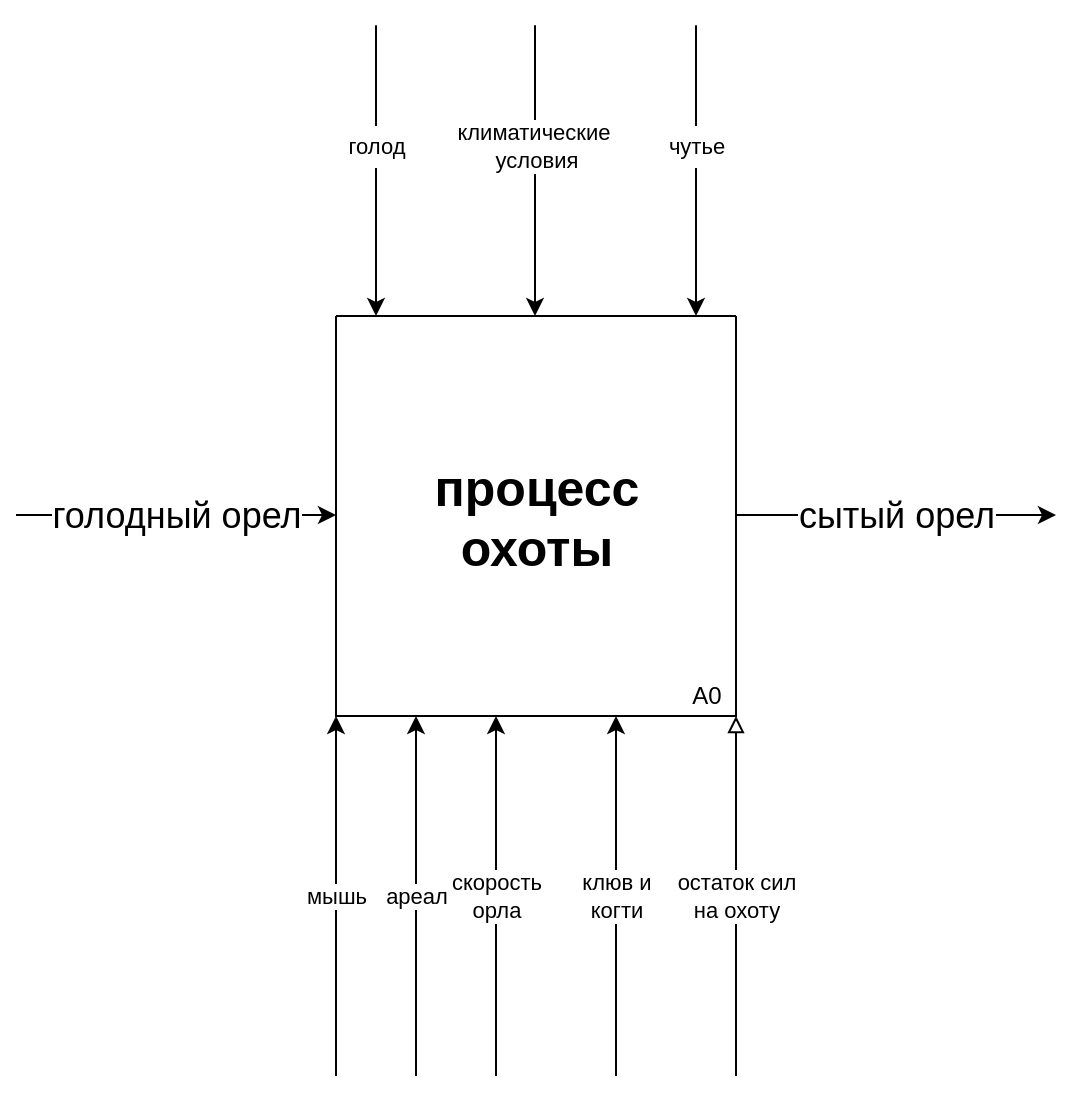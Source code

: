 <mxfile version="14.8.1" type="github" pages="2">
  <diagram id="h5ZDWR_RAiT3dMpIxMez" name="А0">
    <mxGraphModel dx="1038" dy="2233" grid="1" gridSize="10" guides="1" tooltips="1" connect="1" arrows="1" fold="1" page="1" pageScale="1" pageWidth="1169" pageHeight="1654" math="0" shadow="0">
      <root>
        <mxCell id="0Ve_HndU7s32zG7wGKZf-0" />
        <mxCell id="0Ve_HndU7s32zG7wGKZf-1" parent="0Ve_HndU7s32zG7wGKZf-0" />
        <mxCell id="0Ve_HndU7s32zG7wGKZf-2" value="" style="swimlane;startSize=0;" vertex="1" parent="0Ve_HndU7s32zG7wGKZf-1">
          <mxGeometry x="320" y="120" width="200" height="200" as="geometry" />
        </mxCell>
        <mxCell id="0Ve_HndU7s32zG7wGKZf-4" value="процесс &lt;br style=&quot;font-size: 25px;&quot;&gt;охоты" style="text;html=1;align=center;verticalAlign=middle;resizable=0;points=[];autosize=1;strokeColor=none;fontStyle=1;fontSize=25;" vertex="1" parent="0Ve_HndU7s32zG7wGKZf-2">
          <mxGeometry x="40" y="70" width="120" height="60" as="geometry" />
        </mxCell>
        <mxCell id="0Ve_HndU7s32zG7wGKZf-3" value="A0" style="text;html=1;align=center;verticalAlign=middle;resizable=0;points=[];autosize=1;strokeColor=none;" vertex="1" parent="0Ve_HndU7s32zG7wGKZf-2">
          <mxGeometry x="170" y="180" width="30" height="20" as="geometry" />
        </mxCell>
        <mxCell id="0Ve_HndU7s32zG7wGKZf-9" value="" style="endArrow=classic;html=1;fontSize=18;exitX=1;exitY=0.15;exitDx=0;exitDy=0;exitPerimeter=0;" edge="1" parent="0Ve_HndU7s32zG7wGKZf-1">
          <mxGeometry relative="1" as="geometry">
            <mxPoint x="160" y="219.5" as="sourcePoint" />
            <mxPoint x="320" y="219.5" as="targetPoint" />
            <Array as="points">
              <mxPoint x="280" y="219.5" />
            </Array>
          </mxGeometry>
        </mxCell>
        <mxCell id="0Ve_HndU7s32zG7wGKZf-10" value="голодный орел" style="edgeLabel;resizable=0;html=1;align=center;verticalAlign=middle;fontSize=18;" connectable="0" vertex="1" parent="0Ve_HndU7s32zG7wGKZf-9">
          <mxGeometry relative="1" as="geometry" />
        </mxCell>
        <mxCell id="0Ve_HndU7s32zG7wGKZf-13" value="голо" style="endArrow=classic;html=1;fontSize=18;exitX=1;exitY=0.15;exitDx=0;exitDy=0;exitPerimeter=0;" edge="1" parent="0Ve_HndU7s32zG7wGKZf-1">
          <mxGeometry relative="1" as="geometry">
            <mxPoint x="520" y="219.5" as="sourcePoint" />
            <mxPoint x="680" y="219.5" as="targetPoint" />
            <Array as="points">
              <mxPoint x="640" y="219.5" />
            </Array>
          </mxGeometry>
        </mxCell>
        <mxCell id="0Ve_HndU7s32zG7wGKZf-14" value="сытый орел" style="edgeLabel;resizable=0;html=1;align=center;verticalAlign=middle;fontSize=18;" connectable="0" vertex="1" parent="0Ve_HndU7s32zG7wGKZf-13">
          <mxGeometry relative="1" as="geometry" />
        </mxCell>
        <mxCell id="0Ve_HndU7s32zG7wGKZf-15" value="" style="endArrow=classic;html=1;fontSize=18;" edge="1" parent="0Ve_HndU7s32zG7wGKZf-1">
          <mxGeometry relative="1" as="geometry">
            <mxPoint x="320" y="500" as="sourcePoint" />
            <mxPoint x="320" y="320" as="targetPoint" />
            <Array as="points">
              <mxPoint x="320" y="360" />
            </Array>
          </mxGeometry>
        </mxCell>
        <mxCell id="0Ve_HndU7s32zG7wGKZf-16" value="мышь" style="edgeLabel;resizable=0;html=1;align=center;verticalAlign=middle;" connectable="0" vertex="1" parent="0Ve_HndU7s32zG7wGKZf-15">
          <mxGeometry relative="1" as="geometry" />
        </mxCell>
        <mxCell id="0Ve_HndU7s32zG7wGKZf-17" value="" style="endArrow=classic;html=1;fontSize=18;" edge="1" parent="0Ve_HndU7s32zG7wGKZf-1">
          <mxGeometry relative="1" as="geometry">
            <mxPoint x="360" y="500" as="sourcePoint" />
            <mxPoint x="360" y="320" as="targetPoint" />
            <Array as="points">
              <mxPoint x="360" y="360" />
            </Array>
          </mxGeometry>
        </mxCell>
        <mxCell id="0Ve_HndU7s32zG7wGKZf-18" value="ареал" style="edgeLabel;resizable=0;html=1;align=center;verticalAlign=middle;" connectable="0" vertex="1" parent="0Ve_HndU7s32zG7wGKZf-17">
          <mxGeometry relative="1" as="geometry" />
        </mxCell>
        <mxCell id="0Ve_HndU7s32zG7wGKZf-19" value="ск" style="endArrow=classic;html=1;fontSize=18;" edge="1" parent="0Ve_HndU7s32zG7wGKZf-1">
          <mxGeometry relative="1" as="geometry">
            <mxPoint x="400" y="500" as="sourcePoint" />
            <mxPoint x="400" y="320" as="targetPoint" />
            <Array as="points">
              <mxPoint x="400" y="360" />
            </Array>
          </mxGeometry>
        </mxCell>
        <mxCell id="0Ve_HndU7s32zG7wGKZf-20" value="скорость&lt;br&gt;орла" style="edgeLabel;resizable=0;html=1;align=center;verticalAlign=middle;" connectable="0" vertex="1" parent="0Ve_HndU7s32zG7wGKZf-19">
          <mxGeometry relative="1" as="geometry" />
        </mxCell>
        <mxCell id="0Ve_HndU7s32zG7wGKZf-21" value="ск" style="endArrow=classic;html=1;fontSize=18;" edge="1" parent="0Ve_HndU7s32zG7wGKZf-1">
          <mxGeometry relative="1" as="geometry">
            <mxPoint x="460" y="500" as="sourcePoint" />
            <mxPoint x="460" y="320" as="targetPoint" />
            <Array as="points">
              <mxPoint x="460" y="360" />
            </Array>
          </mxGeometry>
        </mxCell>
        <mxCell id="0Ve_HndU7s32zG7wGKZf-22" value="клюв и&lt;br&gt;когти" style="edgeLabel;resizable=0;html=1;align=center;verticalAlign=middle;" connectable="0" vertex="1" parent="0Ve_HndU7s32zG7wGKZf-21">
          <mxGeometry relative="1" as="geometry" />
        </mxCell>
        <mxCell id="0Ve_HndU7s32zG7wGKZf-23" value="ск" style="endArrow=block;html=1;fontSize=18;endFill=0;" edge="1" parent="0Ve_HndU7s32zG7wGKZf-1">
          <mxGeometry relative="1" as="geometry">
            <mxPoint x="520" y="500" as="sourcePoint" />
            <mxPoint x="520" y="320" as="targetPoint" />
            <Array as="points">
              <mxPoint x="520" y="360" />
              <mxPoint x="520" y="330" />
            </Array>
          </mxGeometry>
        </mxCell>
        <mxCell id="0Ve_HndU7s32zG7wGKZf-24" value="остаток сил&lt;br&gt;на охоту" style="edgeLabel;resizable=0;html=1;align=center;verticalAlign=middle;" connectable="0" vertex="1" parent="0Ve_HndU7s32zG7wGKZf-23">
          <mxGeometry relative="1" as="geometry" />
        </mxCell>
        <mxCell id="0Ve_HndU7s32zG7wGKZf-25" value="ск" style="endArrow=classic;html=1;fontSize=18;" edge="1" parent="0Ve_HndU7s32zG7wGKZf-1">
          <mxGeometry relative="1" as="geometry">
            <mxPoint x="340" y="-10" as="sourcePoint" />
            <mxPoint x="340" y="120" as="targetPoint" />
            <Array as="points">
              <mxPoint x="340" y="-30" />
            </Array>
          </mxGeometry>
        </mxCell>
        <mxCell id="0Ve_HndU7s32zG7wGKZf-26" value="голод" style="edgeLabel;resizable=0;html=1;align=center;verticalAlign=middle;" connectable="0" vertex="1" parent="0Ve_HndU7s32zG7wGKZf-25">
          <mxGeometry relative="1" as="geometry" />
        </mxCell>
        <mxCell id="0Ve_HndU7s32zG7wGKZf-27" value="ск" style="endArrow=classic;html=1;fontSize=18;" edge="1" parent="0Ve_HndU7s32zG7wGKZf-1">
          <mxGeometry relative="1" as="geometry">
            <mxPoint x="419.5" y="-10" as="sourcePoint" />
            <mxPoint x="419.5" y="120" as="targetPoint" />
            <Array as="points">
              <mxPoint x="419.5" y="-30" />
            </Array>
          </mxGeometry>
        </mxCell>
        <mxCell id="0Ve_HndU7s32zG7wGKZf-28" value="климатические&amp;nbsp;&lt;br&gt;условия" style="edgeLabel;resizable=0;html=1;align=center;verticalAlign=middle;" connectable="0" vertex="1" parent="0Ve_HndU7s32zG7wGKZf-27">
          <mxGeometry relative="1" as="geometry" />
        </mxCell>
        <mxCell id="0Ve_HndU7s32zG7wGKZf-29" value="ск" style="endArrow=classic;html=1;fontSize=18;" edge="1" parent="0Ve_HndU7s32zG7wGKZf-1">
          <mxGeometry relative="1" as="geometry">
            <mxPoint x="500" y="-10" as="sourcePoint" />
            <mxPoint x="500" y="120" as="targetPoint" />
            <Array as="points">
              <mxPoint x="500" y="-30" />
            </Array>
          </mxGeometry>
        </mxCell>
        <mxCell id="0Ve_HndU7s32zG7wGKZf-30" value="чутье" style="edgeLabel;resizable=0;html=1;align=center;verticalAlign=middle;" connectable="0" vertex="1" parent="0Ve_HndU7s32zG7wGKZf-29">
          <mxGeometry relative="1" as="geometry" />
        </mxCell>
      </root>
    </mxGraphModel>
  </diagram>
  <diagram id="Lj7XlKhVyZBfHCmgRNDf" name="A1">
    <mxGraphModel dx="2207" dy="579" grid="1" gridSize="10" guides="1" tooltips="1" connect="1" arrows="1" fold="1" page="1" pageScale="1" pageWidth="1169" pageHeight="1654" math="0" shadow="0">
      <root>
        <mxCell id="lqADNaVl4EDBkmdzIJdQ-0" />
        <mxCell id="lqADNaVl4EDBkmdzIJdQ-1" parent="lqADNaVl4EDBkmdzIJdQ-0" />
        <mxCell id="Ff8zrszzXhZnrY6e9DHP-0" value="" style="rounded=0;whiteSpace=wrap;html=1;fontSize=25;verticalAlign=top;" vertex="1" parent="lqADNaVl4EDBkmdzIJdQ-1">
          <mxGeometry x="120" y="80" width="120" height="40" as="geometry" />
        </mxCell>
        <mxCell id="Ff8zrszzXhZnrY6e9DHP-1" value="" style="rounded=0;whiteSpace=wrap;html=1;fontSize=25;verticalAlign=top;" vertex="1" parent="lqADNaVl4EDBkmdzIJdQ-1">
          <mxGeometry x="320" y="160" width="120" height="40" as="geometry" />
        </mxCell>
        <mxCell id="Ff8zrszzXhZnrY6e9DHP-2" value="" style="rounded=0;whiteSpace=wrap;html=1;fontSize=25;verticalAlign=top;" vertex="1" parent="lqADNaVl4EDBkmdzIJdQ-1">
          <mxGeometry x="520" y="240" width="120" height="40" as="geometry" />
        </mxCell>
        <mxCell id="Ff8zrszzXhZnrY6e9DHP-3" value="" style="rounded=0;whiteSpace=wrap;html=1;fontSize=25;verticalAlign=top;" vertex="1" parent="lqADNaVl4EDBkmdzIJdQ-1">
          <mxGeometry x="720" y="320" width="120" height="40" as="geometry" />
        </mxCell>
        <mxCell id="Yp0maZx61KKVg4qmjxtq-0" value="" style="endArrow=classic;html=1;fontSize=18;" edge="1" parent="lqADNaVl4EDBkmdzIJdQ-1">
          <mxGeometry relative="1" as="geometry">
            <mxPoint x="-20" y="100" as="sourcePoint" />
            <mxPoint x="120" y="99.5" as="targetPoint" />
            <Array as="points">
              <mxPoint x="80" y="99.5" />
            </Array>
          </mxGeometry>
        </mxCell>
        <mxCell id="Yp0maZx61KKVg4qmjxtq-1" value="голодный орел" style="edgeLabel;resizable=0;html=1;align=center;verticalAlign=middle;fontSize=12;" connectable="0" vertex="1" parent="Yp0maZx61KKVg4qmjxtq-0">
          <mxGeometry relative="1" as="geometry" />
        </mxCell>
        <mxCell id="-_49oVmfm856OcDhZgPX-0" value="голо" style="endArrow=classic;html=1;fontSize=18;" edge="1" parent="lqADNaVl4EDBkmdzIJdQ-1">
          <mxGeometry relative="1" as="geometry">
            <mxPoint x="840" y="340" as="sourcePoint" />
            <mxPoint x="980" y="339.5" as="targetPoint" />
            <Array as="points">
              <mxPoint x="940" y="339.5" />
            </Array>
          </mxGeometry>
        </mxCell>
        <mxCell id="-_49oVmfm856OcDhZgPX-1" value="сытый орел" style="edgeLabel;resizable=0;html=1;align=center;verticalAlign=middle;fontSize=12;" connectable="0" vertex="1" parent="-_49oVmfm856OcDhZgPX-0">
          <mxGeometry relative="1" as="geometry" />
        </mxCell>
        <mxCell id="-_49oVmfm856OcDhZgPX-10" value="A3" style="text;html=1;strokeColor=none;fillColor=none;align=center;verticalAlign=middle;whiteSpace=wrap;rounded=0;fontSize=12;" vertex="1" parent="lqADNaVl4EDBkmdzIJdQ-1">
          <mxGeometry x="620" y="270" width="20" height="10" as="geometry" />
        </mxCell>
        <mxCell id="-_49oVmfm856OcDhZgPX-11" value="A4" style="text;html=1;strokeColor=none;fillColor=none;align=center;verticalAlign=middle;whiteSpace=wrap;rounded=0;fontSize=12;" vertex="1" parent="lqADNaVl4EDBkmdzIJdQ-1">
          <mxGeometry x="820" y="350" width="20" height="10" as="geometry" />
        </mxCell>
        <mxCell id="-_49oVmfm856OcDhZgPX-12" value="A2" style="text;html=1;strokeColor=none;fillColor=none;align=center;verticalAlign=middle;whiteSpace=wrap;rounded=0;fontSize=12;" vertex="1" parent="lqADNaVl4EDBkmdzIJdQ-1">
          <mxGeometry x="420" y="190" width="20" height="10" as="geometry" />
        </mxCell>
        <mxCell id="-_49oVmfm856OcDhZgPX-13" value="A1" style="text;html=1;strokeColor=none;fillColor=none;align=center;verticalAlign=middle;whiteSpace=wrap;rounded=0;fontSize=12;" vertex="1" parent="lqADNaVl4EDBkmdzIJdQ-1">
          <mxGeometry x="220" y="110" width="20" height="10" as="geometry" />
        </mxCell>
      </root>
    </mxGraphModel>
  </diagram>
</mxfile>
